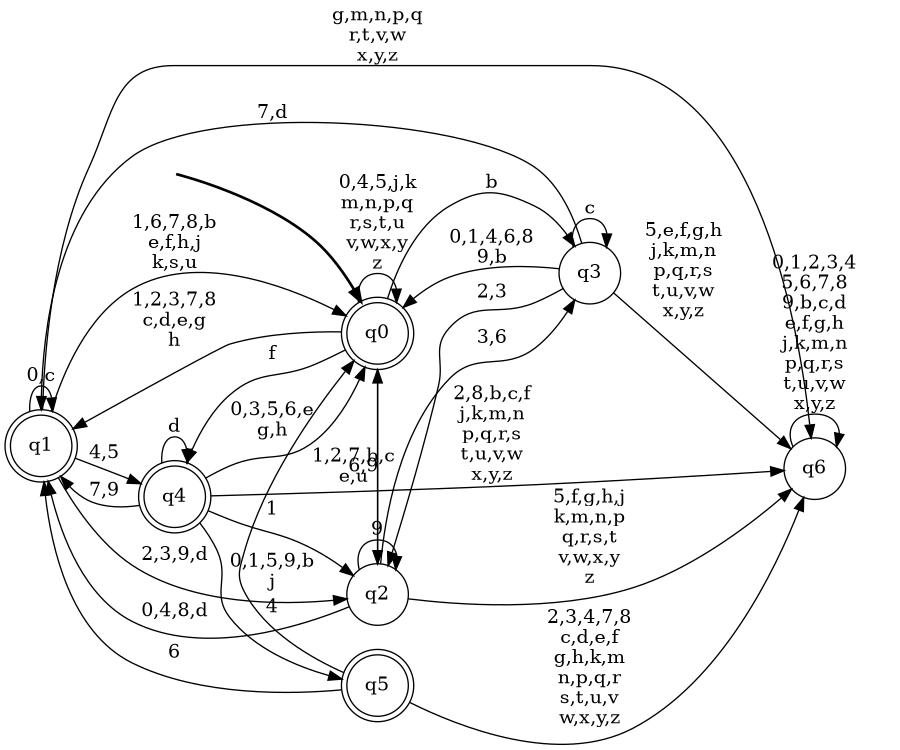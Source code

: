 digraph BlueStar {
__start0 [style = invis, shape = none, label = "", width = 0, height = 0];

rankdir=LR;
size="8,5";

s0 [style="rounded,filled", color="black", fillcolor="white" shape="doublecircle", label="q0"];
s1 [style="rounded,filled", color="black", fillcolor="white" shape="doublecircle", label="q1"];
s2 [style="filled", color="black", fillcolor="white" shape="circle", label="q2"];
s3 [style="filled", color="black", fillcolor="white" shape="circle", label="q3"];
s4 [style="rounded,filled", color="black", fillcolor="white" shape="doublecircle", label="q4"];
s5 [style="rounded,filled", color="black", fillcolor="white" shape="doublecircle", label="q5"];
s6 [style="filled", color="black", fillcolor="white" shape="circle", label="q6"];
subgraph cluster_main { 
	graph [pad=".75", ranksep="0.15", nodesep="0.15"];
	 style=invis; 
	__start0 -> s0 [penwidth=2];
}
s0 -> s0 [label="0,4,5,j,k\nm,n,p,q\nr,s,t,u\nv,w,x,y\nz"];
s0 -> s1 [label="1,2,3,7,8\nc,d,e,g\nh"];
s0 -> s2 [label="6,9"];
s0 -> s3 [label="b"];
s0 -> s4 [label="f"];
s1 -> s0 [label="1,6,7,8,b\ne,f,h,j\nk,s,u"];
s1 -> s1 [label="0,c"];
s1 -> s2 [label="2,3,9,d"];
s1 -> s4 [label="4,5"];
s1 -> s6 [label="g,m,n,p,q\nr,t,v,w\nx,y,z"];
s2 -> s0 [label="1,2,7,b,c\ne,u"];
s2 -> s1 [label="0,4,8,d"];
s2 -> s2 [label="9"];
s2 -> s3 [label="3,6"];
s2 -> s6 [label="5,f,g,h,j\nk,m,n,p\nq,r,s,t\nv,w,x,y\nz"];
s3 -> s0 [label="0,1,4,6,8\n9,b"];
s3 -> s1 [label="7,d"];
s3 -> s2 [label="2,3"];
s3 -> s3 [label="c"];
s3 -> s6 [label="5,e,f,g,h\nj,k,m,n\np,q,r,s\nt,u,v,w\nx,y,z"];
s4 -> s0 [label="0,3,5,6,e\ng,h"];
s4 -> s1 [label="7,9"];
s4 -> s2 [label="1"];
s4 -> s4 [label="d"];
s4 -> s5 [label="4"];
s4 -> s6 [label="2,8,b,c,f\nj,k,m,n\np,q,r,s\nt,u,v,w\nx,y,z"];
s5 -> s0 [label="0,1,5,9,b\nj"];
s5 -> s1 [label="6"];
s5 -> s6 [label="2,3,4,7,8\nc,d,e,f\ng,h,k,m\nn,p,q,r\ns,t,u,v\nw,x,y,z"];
s6 -> s6 [label="0,1,2,3,4\n5,6,7,8\n9,b,c,d\ne,f,g,h\nj,k,m,n\np,q,r,s\nt,u,v,w\nx,y,z"];

}